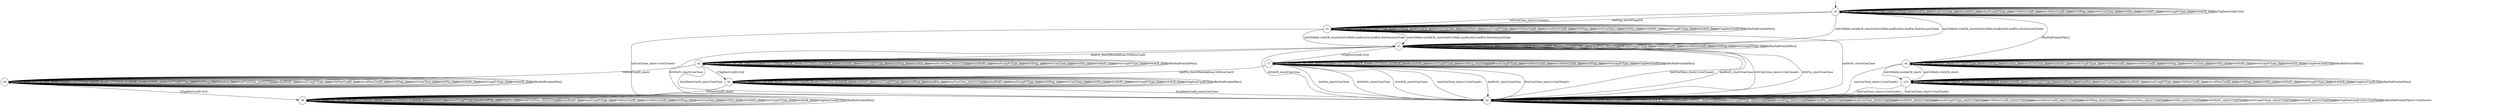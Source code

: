 digraph g {

s0 [shape="circle" label="s0"];
s1 [shape="circle" label="s1"];
s2 [shape="circle" label="s2"];
s3 [shape="circle" label="s3"];
s4 [shape="circle" label="s4"];
s5 [shape="circle" label="s5"];
s6 [shape="circle" label="s6"];
s7 [shape="circle" label="s7"];
s8 [shape="circle" label="s8"];
s9 [shape="circle" label="s9"];
s10 [shape="circle" label="s10"];
s0 -> s3 [label="initPing_short/PingACK "];
s0 -> s3 [label="initConClose_short/<ConAct> "];
s0 -> s1 [label="initCltHello-vldACK_short/initSvrHello,hndEncExt,hndFin,NewSessionTicket "];
s0 -> s1 [label="initCltHello-invldACK_short/initSvrHello,hndEncExt,hndFin,NewSessionTicket "];
s0 -> s0 [label="initNoFr_short/ "];
s0 -> s0 [label="initUnxpFrType_short/ "];
s0 -> s0 [label="hndPing_short/ "];
s0 -> s0 [label="hndFin_short/ "];
s0 -> s0 [label="hndConClose_short/ "];
s0 -> s0 [label="hndNoFr_short/ "];
s0 -> s0 [label="hndUnxpFrType_short/ "];
s0 -> s0 [label="VldNewConID_short/ "];
s0 -> s0 [label="InvldNewConID_short/ "];
s0 -> s0 [label="0rttPing_short/ "];
s0 -> s0 [label="0rttConClose_short/ "];
s0 -> s0 [label="0rttFin_short/ "];
s0 -> s0 [label="0rttNoFr_short/ "];
s0 -> s0 [label="0rttUnxpFrType_short/ "];
s0 -> s0 [label="0rttACK_short/ "];
s0 -> s0 [label="[ChgDestConID-Ori]/ "];
s0 -> s4 [label="[RmPadFrmInitPkts]/ "];
s1 -> s1 [label="initPing_short/ "];
s1 -> s1 [label="initConClose_short/<ConAct> "];
s1 -> s1 [label="initCltHello-vldACK_short/ "];
s1 -> s1 [label="initCltHello-invldACK_short/ "];
s1 -> s1 [label="initNoFr_short/ "];
s1 -> s1 [label="initUnxpFrType_short/ "];
s1 -> s1 [label="hndPing_short/PingACK "];
s1 -> s5 [label="hndFin_short/HndshkDone,VldNewConID "];
s1 -> s2 [label="hndConClose_short/<ConClosed> "];
s1 -> s2 [label="hndNoFr_short/ConClose "];
s1 -> s1 [label="hndUnxpFrType_short/ "];
s1 -> s1 [label="VldNewConID_short/ "];
s1 -> s1 [label="InvldNewConID_short/ "];
s1 -> s1 [label="0rttPing_short/ "];
s1 -> s2 [label="0rttConClose_short/<ConClosed> "];
s1 -> s2 [label="0rttFin_short/ConClose "];
s1 -> s2 [label="0rttNoFr_short/ConClose "];
s1 -> s1 [label="0rttUnxpFrType_short/ "];
s1 -> s2 [label="0rttACK_short/ConClose "];
s1 -> s7 [label="[ChgDestConID-Ori]/ "];
s1 -> s1 [label="[RmPadFrmInitPkts]/ "];
s2 -> s2 [label="initPing_short/<ConClosed> "];
s2 -> s2 [label="initConClose_short/<ConClosed> "];
s2 -> s2 [label="initCltHello-vldACK_short/<ConClosed> "];
s2 -> s2 [label="initCltHello-invldACK_short/<ConClosed> "];
s2 -> s2 [label="initNoFr_short/<ConClosed> "];
s2 -> s2 [label="initUnxpFrType_short/<ConClosed> "];
s2 -> s2 [label="hndPing_short/<ConClosed> "];
s2 -> s2 [label="hndFin_short/<ConClosed> "];
s2 -> s2 [label="hndConClose_short/<ConClosed> "];
s2 -> s2 [label="hndNoFr_short/<ConClosed> "];
s2 -> s2 [label="hndUnxpFrType_short/<ConClosed> "];
s2 -> s2 [label="VldNewConID_short/<ConClosed> "];
s2 -> s2 [label="InvldNewConID_short/<ConClosed> "];
s2 -> s2 [label="0rttPing_short/<ConClosed> "];
s2 -> s2 [label="0rttConClose_short/<ConClosed> "];
s2 -> s2 [label="0rttFin_short/<ConClosed> "];
s2 -> s2 [label="0rttNoFr_short/<ConClosed> "];
s2 -> s2 [label="0rttUnxpFrType_short/<ConClosed> "];
s2 -> s2 [label="0rttACK_short/<ConClosed> "];
s2 -> s2 [label="[ChgDestConID-Ori]/<ConClosed> "];
s2 -> s2 [label="[RmPadFrmInitPkts]/<ConClosed> "];
s3 -> s3 [label="initPing_short/PingACK "];
s3 -> s2 [label="initConClose_short/<ConClosed> "];
s3 -> s1 [label="initCltHello-vldACK_short/initSvrHello,hndEncExt,hndFin,NewSessionTicket "];
s3 -> s1 [label="initCltHello-invldACK_short/initSvrHello,hndEncExt,hndFin,NewSessionTicket "];
s3 -> s2 [label="initNoFr_short/ConClose "];
s3 -> s3 [label="initUnxpFrType_short/ "];
s3 -> s3 [label="hndPing_short/ "];
s3 -> s3 [label="hndFin_short/ "];
s3 -> s3 [label="hndConClose_short/ "];
s3 -> s3 [label="hndNoFr_short/ "];
s3 -> s3 [label="hndUnxpFrType_short/ "];
s3 -> s3 [label="VldNewConID_short/ "];
s3 -> s3 [label="InvldNewConID_short/ "];
s3 -> s3 [label="0rttPing_short/ "];
s3 -> s3 [label="0rttConClose_short/ "];
s3 -> s3 [label="0rttFin_short/ "];
s3 -> s3 [label="0rttNoFr_short/ "];
s3 -> s3 [label="0rttUnxpFrType_short/ "];
s3 -> s3 [label="0rttACK_short/ "];
s3 -> s3 [label="[ChgDestConID-Ori]/ "];
s3 -> s3 [label="[RmPadFrmInitPkts]/ "];
s4 -> s4 [label="initPing_short/ "];
s4 -> s2 [label="initConClose_short/<ConClosed> "];
s4 -> s10 [label="initCltHello-vldACK_short/ "];
s4 -> s10 [label="initCltHello-invldACK_short/ "];
s4 -> s4 [label="initNoFr_short/ "];
s4 -> s4 [label="initUnxpFrType_short/ "];
s4 -> s4 [label="hndPing_short/ "];
s4 -> s4 [label="hndFin_short/ "];
s4 -> s4 [label="hndConClose_short/ "];
s4 -> s4 [label="hndNoFr_short/ "];
s4 -> s4 [label="hndUnxpFrType_short/ "];
s4 -> s4 [label="VldNewConID_short/ "];
s4 -> s4 [label="InvldNewConID_short/ "];
s4 -> s4 [label="0rttPing_short/ "];
s4 -> s4 [label="0rttConClose_short/ "];
s4 -> s4 [label="0rttFin_short/ "];
s4 -> s4 [label="0rttNoFr_short/ "];
s4 -> s4 [label="0rttUnxpFrType_short/ "];
s4 -> s4 [label="0rttACK_short/ "];
s4 -> s4 [label="[ChgDestConID-Ori]/ "];
s4 -> s4 [label="[RmPadFrmInitPkts]/ "];
s5 -> s5 [label="initPing_short/ "];
s5 -> s5 [label="initConClose_short/<ConAct> "];
s5 -> s5 [label="initCltHello-vldACK_short/ "];
s5 -> s5 [label="initCltHello-invldACK_short/ "];
s5 -> s5 [label="initNoFr_short/ "];
s5 -> s5 [label="initUnxpFrType_short/ "];
s5 -> s5 [label="hndPing_short/ "];
s5 -> s5 [label="hndFin_short/ "];
s5 -> s5 [label="hndConClose_short/<ConAct> "];
s5 -> s5 [label="hndNoFr_short/ "];
s5 -> s5 [label="hndUnxpFrType_short/ "];
s5 -> s9 [label="VldNewConID_short/ "];
s5 -> s2 [label="InvldNewConID_short/ConClose "];
s5 -> s5 [label="0rttPing_short/ "];
s5 -> s5 [label="0rttConClose_short/ "];
s5 -> s5 [label="0rttFin_short/ "];
s5 -> s5 [label="0rttNoFr_short/ "];
s5 -> s5 [label="0rttUnxpFrType_short/ "];
s5 -> s5 [label="0rttACK_short/ "];
s5 -> s6 [label="[ChgDestConID-Ori]/ "];
s5 -> s5 [label="[RmPadFrmInitPkts]/ "];
s6 -> s6 [label="initPing_short/ "];
s6 -> s6 [label="initConClose_short/ "];
s6 -> s6 [label="initCltHello-vldACK_short/ "];
s6 -> s6 [label="initCltHello-invldACK_short/ "];
s6 -> s6 [label="initNoFr_short/ "];
s6 -> s6 [label="initUnxpFrType_short/ "];
s6 -> s6 [label="hndPing_short/ "];
s6 -> s6 [label="hndFin_short/ "];
s6 -> s6 [label="hndConClose_short/<ConAct> "];
s6 -> s6 [label="hndNoFr_short/ "];
s6 -> s6 [label="hndUnxpFrType_short/ "];
s6 -> s8 [label="VldNewConID_short/ "];
s6 -> s2 [label="InvldNewConID_short/ConClose "];
s6 -> s6 [label="0rttPing_short/ "];
s6 -> s6 [label="0rttConClose_short/ "];
s6 -> s6 [label="0rttFin_short/ "];
s6 -> s6 [label="0rttNoFr_short/ "];
s6 -> s6 [label="0rttUnxpFrType_short/ "];
s6 -> s6 [label="0rttACK_short/ "];
s6 -> s6 [label="[ChgDestConID-Ori]/ "];
s6 -> s6 [label="[RmPadFrmInitPkts]/ "];
s7 -> s7 [label="initPing_short/ "];
s7 -> s7 [label="initConClose_short/<ConAct> "];
s7 -> s7 [label="initCltHello-vldACK_short/ "];
s7 -> s7 [label="initCltHello-invldACK_short/ "];
s7 -> s7 [label="initNoFr_short/ "];
s7 -> s7 [label="initUnxpFrType_short/ "];
s7 -> s7 [label="hndPing_short/PingACK "];
s7 -> s6 [label="hndFin_short/HndshkDone,VldNewConID "];
s7 -> s2 [label="hndConClose_short/<ConClosed> "];
s7 -> s2 [label="hndNoFr_short/ConClose "];
s7 -> s7 [label="hndUnxpFrType_short/ "];
s7 -> s7 [label="VldNewConID_short/ "];
s7 -> s7 [label="InvldNewConID_short/ "];
s7 -> s7 [label="0rttPing_short/ "];
s7 -> s2 [label="0rttConClose_short/<ConClosed> "];
s7 -> s2 [label="0rttFin_short/ConClose "];
s7 -> s2 [label="0rttNoFr_short/ConClose "];
s7 -> s7 [label="0rttUnxpFrType_short/ "];
s7 -> s2 [label="0rttACK_short/ConClose "];
s7 -> s7 [label="[ChgDestConID-Ori]/ "];
s7 -> s7 [label="[RmPadFrmInitPkts]/ "];
s8 -> s8 [label="initPing_short/ "];
s8 -> s8 [label="initConClose_short/ "];
s8 -> s8 [label="initCltHello-vldACK_short/ "];
s8 -> s8 [label="initCltHello-invldACK_short/ "];
s8 -> s8 [label="initNoFr_short/ "];
s8 -> s8 [label="initUnxpFrType_short/ "];
s8 -> s8 [label="hndPing_short/ "];
s8 -> s8 [label="hndFin_short/ "];
s8 -> s8 [label="hndConClose_short/<ConAct> "];
s8 -> s8 [label="hndNoFr_short/ "];
s8 -> s8 [label="hndUnxpFrType_short/ "];
s8 -> s8 [label="VldNewConID_short/ "];
s8 -> s8 [label="InvldNewConID_short/ "];
s8 -> s8 [label="0rttPing_short/ "];
s8 -> s8 [label="0rttConClose_short/ "];
s8 -> s8 [label="0rttFin_short/ "];
s8 -> s8 [label="0rttNoFr_short/ "];
s8 -> s8 [label="0rttUnxpFrType_short/ "];
s8 -> s8 [label="0rttACK_short/ "];
s8 -> s8 [label="[ChgDestConID-Ori]/ "];
s8 -> s8 [label="[RmPadFrmInitPkts]/ "];
s9 -> s9 [label="initPing_short/ "];
s9 -> s9 [label="initConClose_short/<ConAct> "];
s9 -> s9 [label="initCltHello-vldACK_short/ "];
s9 -> s9 [label="initCltHello-invldACK_short/ "];
s9 -> s9 [label="initNoFr_short/ "];
s9 -> s9 [label="initUnxpFrType_short/ "];
s9 -> s9 [label="hndPing_short/ "];
s9 -> s9 [label="hndFin_short/ "];
s9 -> s9 [label="hndConClose_short/<ConAct> "];
s9 -> s9 [label="hndNoFr_short/ "];
s9 -> s9 [label="hndUnxpFrType_short/ "];
s9 -> s9 [label="VldNewConID_short/ "];
s9 -> s9 [label="InvldNewConID_short/ "];
s9 -> s9 [label="0rttPing_short/ "];
s9 -> s9 [label="0rttConClose_short/ "];
s9 -> s9 [label="0rttFin_short/ "];
s9 -> s9 [label="0rttNoFr_short/ "];
s9 -> s9 [label="0rttUnxpFrType_short/ "];
s9 -> s9 [label="0rttACK_short/ "];
s9 -> s8 [label="[ChgDestConID-Ori]/ "];
s9 -> s9 [label="[RmPadFrmInitPkts]/ "];
s10 -> s10 [label="initPing_short/ "];
s10 -> s2 [label="initConClose_short/<ConClosed> "];
s10 -> s10 [label="initCltHello-vldACK_short/ "];
s10 -> s10 [label="initCltHello-invldACK_short/ "];
s10 -> s10 [label="initNoFr_short/ "];
s10 -> s10 [label="initUnxpFrType_short/ "];
s10 -> s10 [label="hndPing_short/ "];
s10 -> s10 [label="hndFin_short/ "];
s10 -> s10 [label="hndConClose_short/ "];
s10 -> s10 [label="hndNoFr_short/ "];
s10 -> s10 [label="hndUnxpFrType_short/ "];
s10 -> s10 [label="VldNewConID_short/ "];
s10 -> s10 [label="InvldNewConID_short/ "];
s10 -> s10 [label="0rttPing_short/ "];
s10 -> s2 [label="0rttConClose_short/<ConClosed> "];
s10 -> s10 [label="0rttFin_short/ "];
s10 -> s10 [label="0rttNoFr_short/ "];
s10 -> s10 [label="0rttUnxpFrType_short/ "];
s10 -> s10 [label="0rttACK_short/ "];
s10 -> s10 [label="[ChgDestConID-Ori]/ "];
s10 -> s10 [label="[RmPadFrmInitPkts]/ "];

__start0 [label="" shape="none" width="0" height="0"];
__start0 -> s0;

}

